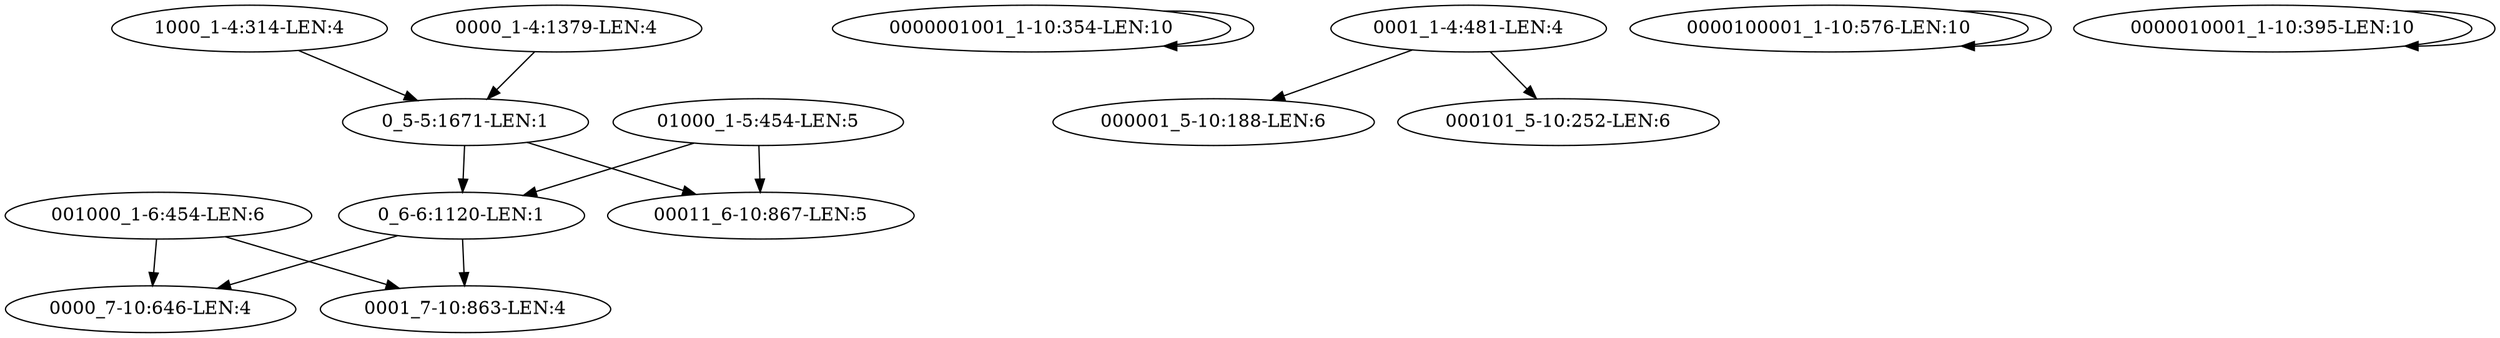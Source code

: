 digraph G {
    "0_5-5:1671-LEN:1" -> "0_6-6:1120-LEN:1";
    "0_5-5:1671-LEN:1" -> "00011_6-10:867-LEN:5";
    "0000001001_1-10:354-LEN:10" -> "0000001001_1-10:354-LEN:10";
    "0001_1-4:481-LEN:4" -> "000001_5-10:188-LEN:6";
    "0001_1-4:481-LEN:4" -> "000101_5-10:252-LEN:6";
    "0_6-6:1120-LEN:1" -> "0000_7-10:646-LEN:4";
    "0_6-6:1120-LEN:1" -> "0001_7-10:863-LEN:4";
    "01000_1-5:454-LEN:5" -> "0_6-6:1120-LEN:1";
    "01000_1-5:454-LEN:5" -> "00011_6-10:867-LEN:5";
    "0000100001_1-10:576-LEN:10" -> "0000100001_1-10:576-LEN:10";
    "1000_1-4:314-LEN:4" -> "0_5-5:1671-LEN:1";
    "0000_1-4:1379-LEN:4" -> "0_5-5:1671-LEN:1";
    "0000010001_1-10:395-LEN:10" -> "0000010001_1-10:395-LEN:10";
    "001000_1-6:454-LEN:6" -> "0000_7-10:646-LEN:4";
    "001000_1-6:454-LEN:6" -> "0001_7-10:863-LEN:4";
}
